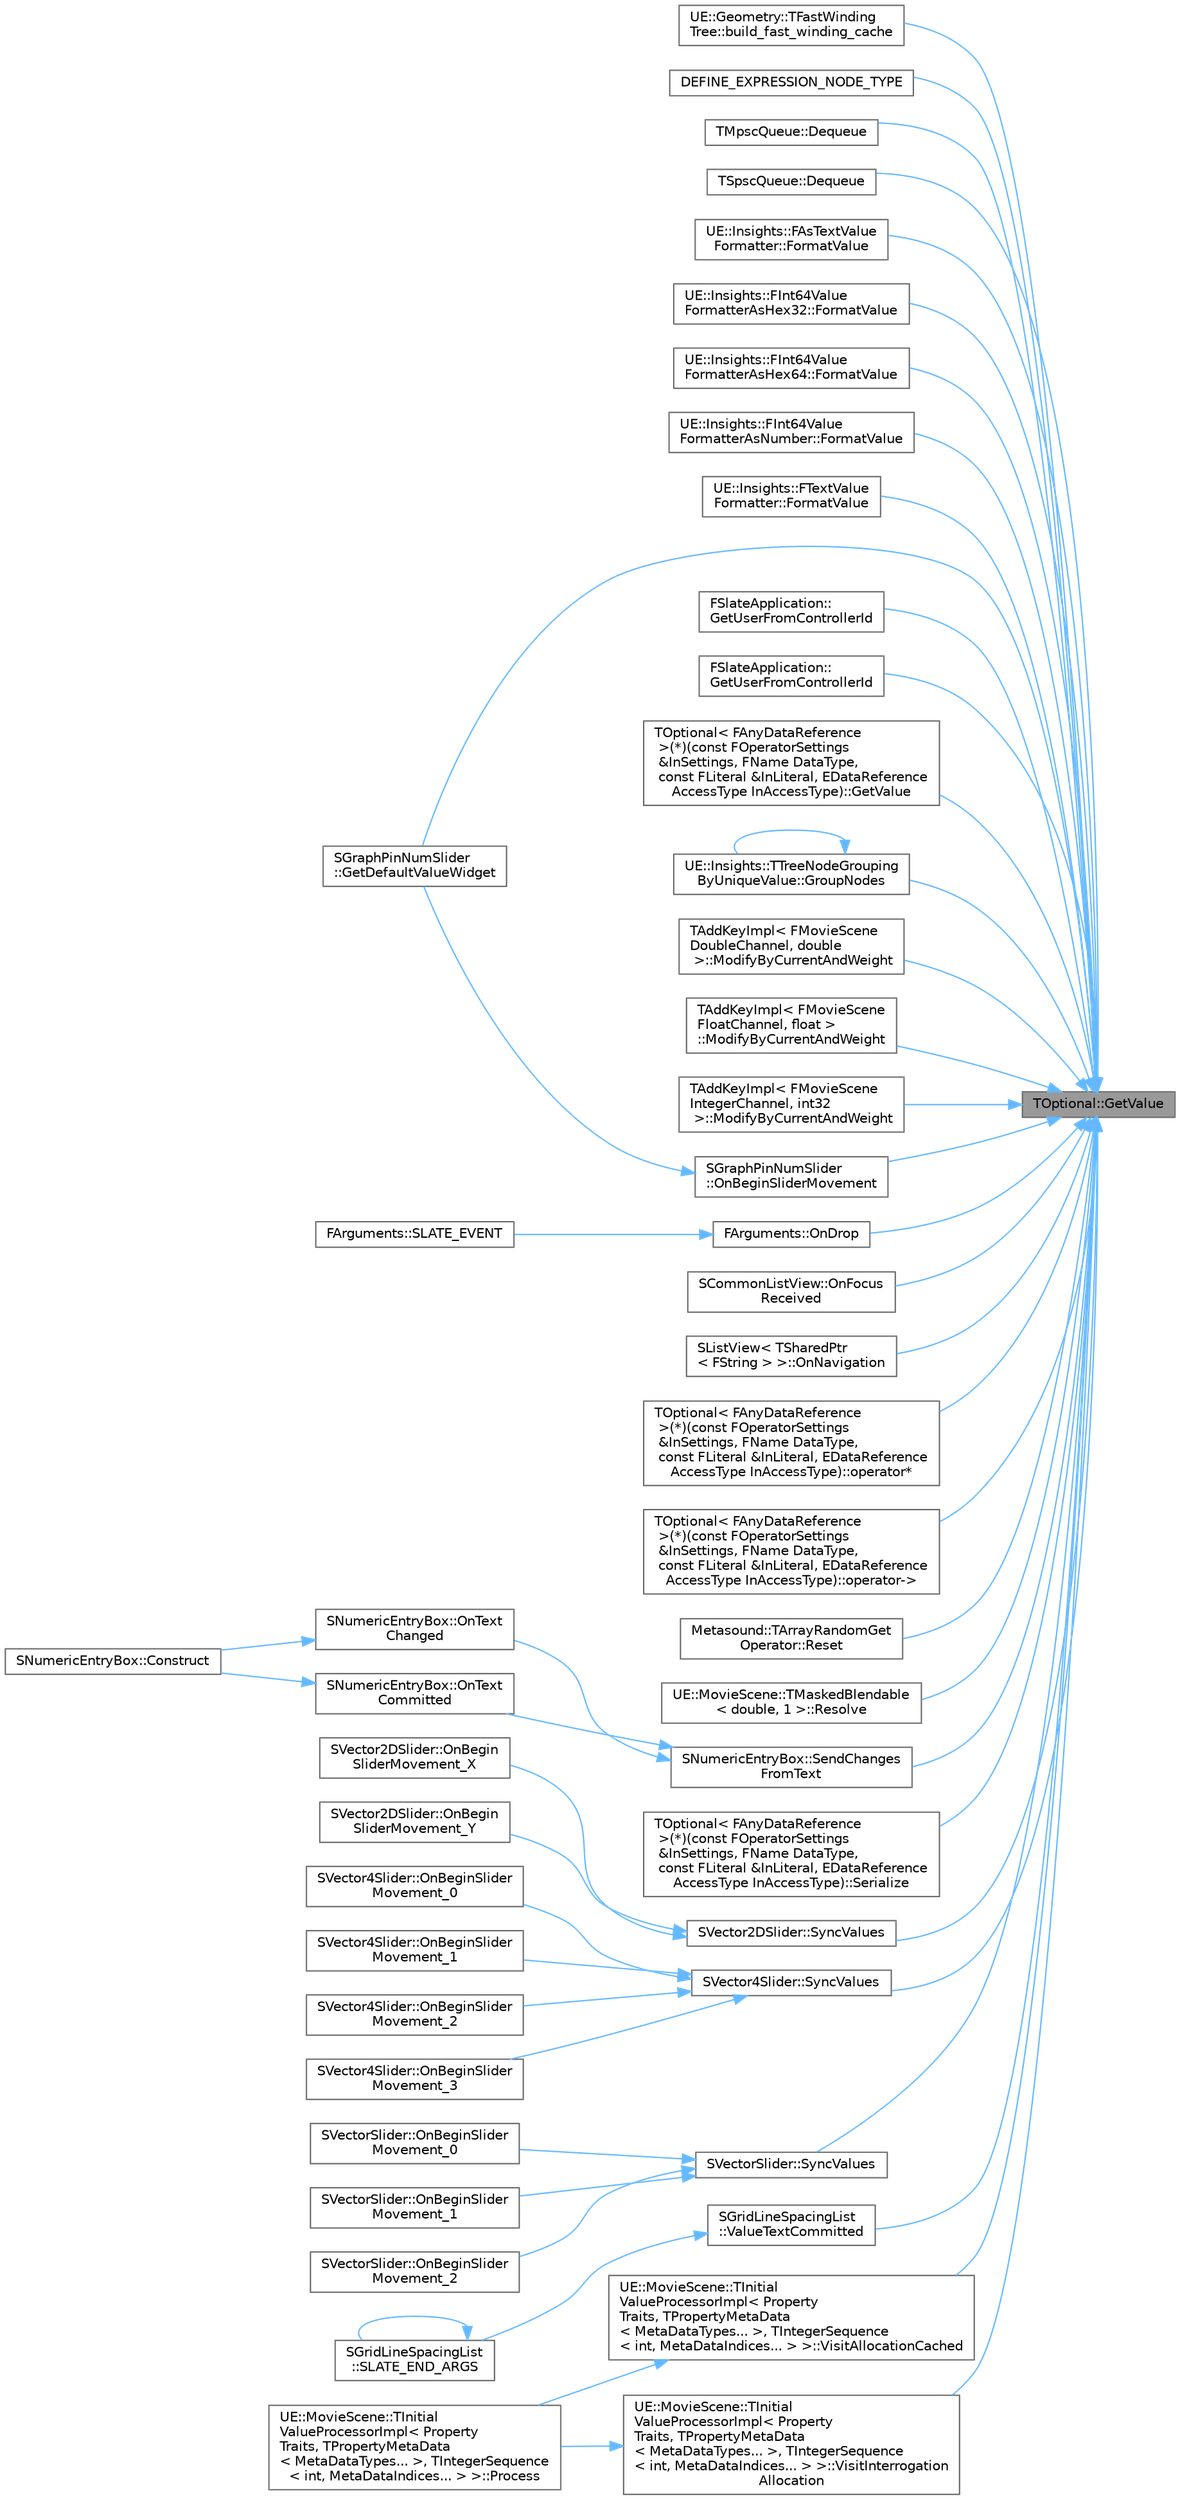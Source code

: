 digraph "TOptional::GetValue"
{
 // INTERACTIVE_SVG=YES
 // LATEX_PDF_SIZE
  bgcolor="transparent";
  edge [fontname=Helvetica,fontsize=10,labelfontname=Helvetica,labelfontsize=10];
  node [fontname=Helvetica,fontsize=10,shape=box,height=0.2,width=0.4];
  rankdir="RL";
  Node1 [id="Node000001",label="TOptional::GetValue",height=0.2,width=0.4,color="gray40", fillcolor="grey60", style="filled", fontcolor="black",tooltip=" "];
  Node1 -> Node2 [id="edge1_Node000001_Node000002",dir="back",color="steelblue1",style="solid",tooltip=" "];
  Node2 [id="Node000002",label="UE::Geometry::TFastWinding\lTree::build_fast_winding_cache",height=0.2,width=0.4,color="grey40", fillcolor="white", style="filled",URL="$dd/d0e/classUE_1_1Geometry_1_1TFastWindingTree.html#a154b56caac287a651a29ac9f8e34bca5",tooltip=" "];
  Node1 -> Node3 [id="edge2_Node000001_Node000003",dir="back",color="steelblue1",style="solid",tooltip=" "];
  Node3 [id="Node000003",label="DEFINE_EXPRESSION_NODE_TYPE",height=0.2,width=0.4,color="grey40", fillcolor="white", style="filled",URL="$d3/d5e/BasicMathExpressionEvaluator_8h.html#a481d6319481c05a71aa0575e6036a32f",tooltip=" "];
  Node1 -> Node4 [id="edge3_Node000001_Node000004",dir="back",color="steelblue1",style="solid",tooltip=" "];
  Node4 [id="Node000004",label="TMpscQueue::Dequeue",height=0.2,width=0.4,color="grey40", fillcolor="white", style="filled",URL="$d1/d90/classTMpscQueue.html#a73bb27a83f90acfe2a96cc21b681629d",tooltip=" "];
  Node1 -> Node5 [id="edge4_Node000001_Node000005",dir="back",color="steelblue1",style="solid",tooltip=" "];
  Node5 [id="Node000005",label="TSpscQueue::Dequeue",height=0.2,width=0.4,color="grey40", fillcolor="white", style="filled",URL="$df/ddd/classTSpscQueue.html#a5556748a5b55b565a91685a0cb18a3f9",tooltip=" "];
  Node1 -> Node6 [id="edge5_Node000001_Node000006",dir="back",color="steelblue1",style="solid",tooltip=" "];
  Node6 [id="Node000006",label="UE::Insights::FAsTextValue\lFormatter::FormatValue",height=0.2,width=0.4,color="grey40", fillcolor="white", style="filled",URL="$d6/ddf/classUE_1_1Insights_1_1FAsTextValueFormatter.html#ad40314967ee57f622b1f7948c201a729",tooltip=" "];
  Node1 -> Node7 [id="edge6_Node000001_Node000007",dir="back",color="steelblue1",style="solid",tooltip=" "];
  Node7 [id="Node000007",label="UE::Insights::FInt64Value\lFormatterAsHex32::FormatValue",height=0.2,width=0.4,color="grey40", fillcolor="white", style="filled",URL="$de/d29/classUE_1_1Insights_1_1FInt64ValueFormatterAsHex32.html#a804a1b18b33b45d9f32bd07f8adc5d5c",tooltip=" "];
  Node1 -> Node8 [id="edge7_Node000001_Node000008",dir="back",color="steelblue1",style="solid",tooltip=" "];
  Node8 [id="Node000008",label="UE::Insights::FInt64Value\lFormatterAsHex64::FormatValue",height=0.2,width=0.4,color="grey40", fillcolor="white", style="filled",URL="$d2/d22/classUE_1_1Insights_1_1FInt64ValueFormatterAsHex64.html#ad5aa4b1dde0dd4770fcadb23d0203734",tooltip=" "];
  Node1 -> Node9 [id="edge8_Node000001_Node000009",dir="back",color="steelblue1",style="solid",tooltip=" "];
  Node9 [id="Node000009",label="UE::Insights::FInt64Value\lFormatterAsNumber::FormatValue",height=0.2,width=0.4,color="grey40", fillcolor="white", style="filled",URL="$dc/d9e/classUE_1_1Insights_1_1FInt64ValueFormatterAsNumber.html#ab7b7fde6509011aef3f912aba45a5990",tooltip=" "];
  Node1 -> Node10 [id="edge9_Node000001_Node000010",dir="back",color="steelblue1",style="solid",tooltip=" "];
  Node10 [id="Node000010",label="UE::Insights::FTextValue\lFormatter::FormatValue",height=0.2,width=0.4,color="grey40", fillcolor="white", style="filled",URL="$d0/d94/classUE_1_1Insights_1_1FTextValueFormatter.html#ad475fdf7283022a6e79fe6abdb74e3bf",tooltip=" "];
  Node1 -> Node11 [id="edge10_Node000001_Node000011",dir="back",color="steelblue1",style="solid",tooltip=" "];
  Node11 [id="Node000011",label="SGraphPinNumSlider\l::GetDefaultValueWidget",height=0.2,width=0.4,color="grey40", fillcolor="white", style="filled",URL="$d2/d92/classSGraphPinNumSlider.html#a2a70cd205829250c266951ef60333826",tooltip="Build the widget we should put into the 'default value' space, shown when nothing connected."];
  Node1 -> Node12 [id="edge11_Node000001_Node000012",dir="back",color="steelblue1",style="solid",tooltip=" "];
  Node12 [id="Node000012",label="FSlateApplication::\lGetUserFromControllerId",height=0.2,width=0.4,color="grey40", fillcolor="white", style="filled",URL="$dc/df2/classFSlateApplication.html#a73f78c9f71c186015643eaa0b221f7b6",tooltip=" "];
  Node1 -> Node13 [id="edge12_Node000001_Node000013",dir="back",color="steelblue1",style="solid",tooltip=" "];
  Node13 [id="Node000013",label="FSlateApplication::\lGetUserFromControllerId",height=0.2,width=0.4,color="grey40", fillcolor="white", style="filled",URL="$dc/df2/classFSlateApplication.html#a8ddf978f1631661541dbad0317feb6ca",tooltip=" "];
  Node1 -> Node14 [id="edge13_Node000001_Node000014",dir="back",color="steelblue1",style="solid",tooltip=" "];
  Node14 [id="Node000014",label="TOptional\< FAnyDataReference\l \>(*)(const FOperatorSettings\l &InSettings, FName DataType,\l const FLiteral &InLiteral, EDataReference\lAccessType InAccessType)::GetValue",height=0.2,width=0.4,color="grey40", fillcolor="white", style="filled",URL="$d7/d70/structTOptional.html#a3fbb2ff2e984adef794a5d76088f3e1b",tooltip=" "];
  Node1 -> Node15 [id="edge14_Node000001_Node000015",dir="back",color="steelblue1",style="solid",tooltip=" "];
  Node15 [id="Node000015",label="UE::Insights::TTreeNodeGrouping\lByUniqueValue::GroupNodes",height=0.2,width=0.4,color="grey40", fillcolor="white", style="filled",URL="$d3/de6/classUE_1_1Insights_1_1TTreeNodeGroupingByUniqueValue.html#ac0afc0ef613ba66b5f229e76f1801856",tooltip=" "];
  Node15 -> Node15 [id="edge15_Node000015_Node000015",dir="back",color="steelblue1",style="solid",tooltip=" "];
  Node1 -> Node16 [id="edge16_Node000001_Node000016",dir="back",color="steelblue1",style="solid",tooltip=" "];
  Node16 [id="Node000016",label="TAddKeyImpl\< FMovieScene\lDoubleChannel, double\l \>::ModifyByCurrentAndWeight",height=0.2,width=0.4,color="grey40", fillcolor="white", style="filled",URL="$d5/d7e/structTAddKeyImpl_3_01FMovieSceneDoubleChannel_00_01double_01_4.html#a1daf740e165020b4cf52d0d12b9165ff",tooltip=" "];
  Node1 -> Node17 [id="edge17_Node000001_Node000017",dir="back",color="steelblue1",style="solid",tooltip=" "];
  Node17 [id="Node000017",label="TAddKeyImpl\< FMovieScene\lFloatChannel, float \>\l::ModifyByCurrentAndWeight",height=0.2,width=0.4,color="grey40", fillcolor="white", style="filled",URL="$d0/de0/structTAddKeyImpl_3_01FMovieSceneFloatChannel_00_01float_01_4.html#aa71fc192af17e294bd57ae4ec132d5ce",tooltip=" "];
  Node1 -> Node18 [id="edge18_Node000001_Node000018",dir="back",color="steelblue1",style="solid",tooltip=" "];
  Node18 [id="Node000018",label="TAddKeyImpl\< FMovieScene\lIntegerChannel, int32\l \>::ModifyByCurrentAndWeight",height=0.2,width=0.4,color="grey40", fillcolor="white", style="filled",URL="$db/d54/structTAddKeyImpl_3_01FMovieSceneIntegerChannel_00_01int32_01_4.html#a44986f798f92129ed75de2ebfb0bf68d",tooltip=" "];
  Node1 -> Node19 [id="edge19_Node000001_Node000019",dir="back",color="steelblue1",style="solid",tooltip=" "];
  Node19 [id="Node000019",label="SGraphPinNumSlider\l::OnBeginSliderMovement",height=0.2,width=0.4,color="grey40", fillcolor="white", style="filled",URL="$d2/d92/classSGraphPinNumSlider.html#aab8d3a5b18576e187ddcb4d5c467d175",tooltip="Called when the slider begins to move."];
  Node19 -> Node11 [id="edge20_Node000019_Node000011",dir="back",color="steelblue1",style="solid",tooltip=" "];
  Node1 -> Node20 [id="edge21_Node000001_Node000020",dir="back",color="steelblue1",style="solid",tooltip=" "];
  Node20 [id="Node000020",label="FArguments::OnDrop",height=0.2,width=0.4,color="grey40", fillcolor="white", style="filled",URL="$d4/dd9/classSTableRow.html#a5edea3989a5e6aba521b53fd32872ea0",tooltip=" "];
  Node20 -> Node21 [id="edge22_Node000020_Node000021",dir="back",color="steelblue1",style="solid",tooltip=" "];
  Node21 [id="Node000021",label="FArguments::SLATE_EVENT",height=0.2,width=0.4,color="grey40", fillcolor="white", style="filled",URL="$d4/dd9/classSTableRow.html#a8decdbb9db2f46ec71183212214157a3",tooltip=" "];
  Node1 -> Node22 [id="edge23_Node000001_Node000022",dir="back",color="steelblue1",style="solid",tooltip=" "];
  Node22 [id="Node000022",label="SCommonListView::OnFocus\lReceived",height=0.2,width=0.4,color="grey40", fillcolor="white", style="filled",URL="$df/d1b/classSCommonListView.html#a509980b403637a1710cb9e0cb39cea9f",tooltip="Called when focus is given to this widget."];
  Node1 -> Node23 [id="edge24_Node000001_Node000023",dir="back",color="steelblue1",style="solid",tooltip=" "];
  Node23 [id="Node000023",label="SListView\< TSharedPtr\l\< FString \> \>::OnNavigation",height=0.2,width=0.4,color="grey40", fillcolor="white", style="filled",URL="$d1/dc1/classSListView.html#ad05b2fa8b1b2fbb977499cc6b618cca2",tooltip=" "];
  Node1 -> Node24 [id="edge25_Node000001_Node000024",dir="back",color="steelblue1",style="solid",tooltip=" "];
  Node24 [id="Node000024",label="TOptional\< FAnyDataReference\l \>(*)(const FOperatorSettings\l &InSettings, FName DataType,\l const FLiteral &InLiteral, EDataReference\lAccessType InAccessType)::operator*",height=0.2,width=0.4,color="grey40", fillcolor="white", style="filled",URL="$d7/d70/structTOptional.html#a039d419b097814f7ae48c2c2150767ca",tooltip=" "];
  Node1 -> Node25 [id="edge26_Node000001_Node000025",dir="back",color="steelblue1",style="solid",tooltip=" "];
  Node25 [id="Node000025",label="TOptional\< FAnyDataReference\l \>(*)(const FOperatorSettings\l &InSettings, FName DataType,\l const FLiteral &InLiteral, EDataReference\lAccessType InAccessType)::operator-\>",height=0.2,width=0.4,color="grey40", fillcolor="white", style="filled",URL="$d7/d70/structTOptional.html#a0b6fe39b15dfaec07a8069d043ba05a2",tooltip=" "];
  Node1 -> Node26 [id="edge27_Node000001_Node000026",dir="back",color="steelblue1",style="solid",tooltip=" "];
  Node26 [id="Node000026",label="Metasound::TArrayRandomGet\lOperator::Reset",height=0.2,width=0.4,color="grey40", fillcolor="white", style="filled",URL="$d5/d6e/classMetasound_1_1TArrayRandomGetOperator.html#a05bb56069dbe73c8a781bf69750b6162",tooltip=" "];
  Node1 -> Node27 [id="edge28_Node000001_Node000027",dir="back",color="steelblue1",style="solid",tooltip=" "];
  Node27 [id="Node000027",label="UE::MovieScene::TMaskedBlendable\l\< double, 1 \>::Resolve",height=0.2,width=0.4,color="grey40", fillcolor="white", style="filled",URL="$d2/d00/structUE_1_1MovieScene_1_1TMaskedBlendable.html#a5aa2fa81400b6a395428d6cfd22342b8",tooltip=" "];
  Node1 -> Node28 [id="edge29_Node000001_Node000028",dir="back",color="steelblue1",style="solid",tooltip=" "];
  Node28 [id="Node000028",label="SNumericEntryBox::SendChanges\lFromText",height=0.2,width=0.4,color="grey40", fillcolor="white", style="filled",URL="$dc/db6/classSNumericEntryBox.html#acd596fa51b1a4ccfffbb1b000361761e",tooltip="Calls the value commit or changed delegate set for this box when the value is set from a string."];
  Node28 -> Node29 [id="edge30_Node000028_Node000029",dir="back",color="steelblue1",style="solid",tooltip=" "];
  Node29 [id="Node000029",label="SNumericEntryBox::OnText\lChanged",height=0.2,width=0.4,color="grey40", fillcolor="white", style="filled",URL="$dc/db6/classSNumericEntryBox.html#a2cb6afa237def700f49691f4adbd3132",tooltip="Called when the text changes in the text box."];
  Node29 -> Node30 [id="edge31_Node000029_Node000030",dir="back",color="steelblue1",style="solid",tooltip=" "];
  Node30 [id="Node000030",label="SNumericEntryBox::Construct",height=0.2,width=0.4,color="grey40", fillcolor="white", style="filled",URL="$dc/db6/classSNumericEntryBox.html#ac1fba69ed00d8a96e9b80d71e9cb7c52",tooltip=" "];
  Node28 -> Node31 [id="edge32_Node000028_Node000031",dir="back",color="steelblue1",style="solid",tooltip=" "];
  Node31 [id="Node000031",label="SNumericEntryBox::OnText\lCommitted",height=0.2,width=0.4,color="grey40", fillcolor="white", style="filled",URL="$dc/db6/classSNumericEntryBox.html#ae5271a867b1aa20c06d5877a6c9e5813",tooltip="Called when the text is committed from the text box."];
  Node31 -> Node30 [id="edge33_Node000031_Node000030",dir="back",color="steelblue1",style="solid",tooltip=" "];
  Node1 -> Node32 [id="edge34_Node000001_Node000032",dir="back",color="steelblue1",style="solid",tooltip=" "];
  Node32 [id="Node000032",label="TOptional\< FAnyDataReference\l \>(*)(const FOperatorSettings\l &InSettings, FName DataType,\l const FLiteral &InLiteral, EDataReference\lAccessType InAccessType)::Serialize",height=0.2,width=0.4,color="grey40", fillcolor="white", style="filled",URL="$d7/d70/structTOptional.html#a120e6c4d5e957d4399dd6c97c9eda3c1",tooltip=" "];
  Node1 -> Node33 [id="edge35_Node000001_Node000033",dir="back",color="steelblue1",style="solid",tooltip=" "];
  Node33 [id="Node000033",label="SVector2DSlider::SyncValues",height=0.2,width=0.4,color="grey40", fillcolor="white", style="filled",URL="$d0/d1b/classSVector2DSlider.html#adcf4d46900b59c9d832e66efc27ce6d6",tooltip=" "];
  Node33 -> Node34 [id="edge36_Node000033_Node000034",dir="back",color="steelblue1",style="solid",tooltip=" "];
  Node34 [id="Node000034",label="SVector2DSlider::OnBegin\lSliderMovement_X",height=0.2,width=0.4,color="grey40", fillcolor="white", style="filled",URL="$d0/d1b/classSVector2DSlider.html#a6b40f0a9a19a1edc644e725f8edfaf23",tooltip="Called when the slider begins to move."];
  Node33 -> Node35 [id="edge37_Node000033_Node000035",dir="back",color="steelblue1",style="solid",tooltip=" "];
  Node35 [id="Node000035",label="SVector2DSlider::OnBegin\lSliderMovement_Y",height=0.2,width=0.4,color="grey40", fillcolor="white", style="filled",URL="$d0/d1b/classSVector2DSlider.html#a36ec2f7a3ee8fa859860a38d42412bf3",tooltip="Called when the slider begins to move."];
  Node1 -> Node36 [id="edge38_Node000001_Node000036",dir="back",color="steelblue1",style="solid",tooltip=" "];
  Node36 [id="Node000036",label="SVector4Slider::SyncValues",height=0.2,width=0.4,color="grey40", fillcolor="white", style="filled",URL="$d7/dfe/classSVector4Slider.html#adfa6e473c206b01177b4def9da915f24",tooltip=" "];
  Node36 -> Node37 [id="edge39_Node000036_Node000037",dir="back",color="steelblue1",style="solid",tooltip=" "];
  Node37 [id="Node000037",label="SVector4Slider::OnBeginSlider\lMovement_0",height=0.2,width=0.4,color="grey40", fillcolor="white", style="filled",URL="$d7/dfe/classSVector4Slider.html#aaa7f038a68d023374d56a2062b382320",tooltip="Called when the slider begins to move."];
  Node36 -> Node38 [id="edge40_Node000036_Node000038",dir="back",color="steelblue1",style="solid",tooltip=" "];
  Node38 [id="Node000038",label="SVector4Slider::OnBeginSlider\lMovement_1",height=0.2,width=0.4,color="grey40", fillcolor="white", style="filled",URL="$d7/dfe/classSVector4Slider.html#a700403d23972517842f3765116a48317",tooltip="Called when the slider begins to move."];
  Node36 -> Node39 [id="edge41_Node000036_Node000039",dir="back",color="steelblue1",style="solid",tooltip=" "];
  Node39 [id="Node000039",label="SVector4Slider::OnBeginSlider\lMovement_2",height=0.2,width=0.4,color="grey40", fillcolor="white", style="filled",URL="$d7/dfe/classSVector4Slider.html#ad11605120805915cfc7c8a5ef01fba1c",tooltip="Called when the slider begins to move."];
  Node36 -> Node40 [id="edge42_Node000036_Node000040",dir="back",color="steelblue1",style="solid",tooltip=" "];
  Node40 [id="Node000040",label="SVector4Slider::OnBeginSlider\lMovement_3",height=0.2,width=0.4,color="grey40", fillcolor="white", style="filled",URL="$d7/dfe/classSVector4Slider.html#a647981c39fe99bce56e7790fbe6df8bc",tooltip="Called when the slider begins to move."];
  Node1 -> Node41 [id="edge43_Node000001_Node000041",dir="back",color="steelblue1",style="solid",tooltip=" "];
  Node41 [id="Node000041",label="SVectorSlider::SyncValues",height=0.2,width=0.4,color="grey40", fillcolor="white", style="filled",URL="$d9/df7/classSVectorSlider.html#a15677cef4a901a152971fbe4d69d0f50",tooltip=" "];
  Node41 -> Node42 [id="edge44_Node000041_Node000042",dir="back",color="steelblue1",style="solid",tooltip=" "];
  Node42 [id="Node000042",label="SVectorSlider::OnBeginSlider\lMovement_0",height=0.2,width=0.4,color="grey40", fillcolor="white", style="filled",URL="$d9/df7/classSVectorSlider.html#a9561f88751fbb1309dd56ca4e9217eb8",tooltip="Called when the slider begins to move."];
  Node41 -> Node43 [id="edge45_Node000041_Node000043",dir="back",color="steelblue1",style="solid",tooltip=" "];
  Node43 [id="Node000043",label="SVectorSlider::OnBeginSlider\lMovement_1",height=0.2,width=0.4,color="grey40", fillcolor="white", style="filled",URL="$d9/df7/classSVectorSlider.html#ae063590cf87e9664a5d3bdd2a12212ba",tooltip="Called when the slider begins to move."];
  Node41 -> Node44 [id="edge46_Node000041_Node000044",dir="back",color="steelblue1",style="solid",tooltip=" "];
  Node44 [id="Node000044",label="SVectorSlider::OnBeginSlider\lMovement_2",height=0.2,width=0.4,color="grey40", fillcolor="white", style="filled",URL="$d9/df7/classSVectorSlider.html#a2147126dfa8c60137143089803aa0be1",tooltip="Called when the slider begins to move."];
  Node1 -> Node45 [id="edge47_Node000001_Node000045",dir="back",color="steelblue1",style="solid",tooltip=" "];
  Node45 [id="Node000045",label="SGridLineSpacingList\l::ValueTextCommitted",height=0.2,width=0.4,color="grey40", fillcolor="white", style="filled",URL="$da/d6b/classSGridLineSpacingList.html#aa9688a2cae88121aae0ef7d63bc3e329",tooltip=" "];
  Node45 -> Node46 [id="edge48_Node000045_Node000046",dir="back",color="steelblue1",style="solid",tooltip=" "];
  Node46 [id="Node000046",label="SGridLineSpacingList\l::SLATE_END_ARGS",height=0.2,width=0.4,color="grey40", fillcolor="white", style="filled",URL="$da/d6b/classSGridLineSpacingList.html#a5bb7cffc7fd25f53157c2f1671096ac5",tooltip=" "];
  Node46 -> Node46 [id="edge49_Node000046_Node000046",dir="back",color="steelblue1",style="solid",tooltip=" "];
  Node1 -> Node47 [id="edge50_Node000001_Node000047",dir="back",color="steelblue1",style="solid",tooltip=" "];
  Node47 [id="Node000047",label="UE::MovieScene::TInitial\lValueProcessorImpl\< Property\lTraits, TPropertyMetaData\l\< MetaDataTypes... \>, TIntegerSequence\l\< int, MetaDataIndices... \> \>::VisitAllocationCached",height=0.2,width=0.4,color="grey40", fillcolor="white", style="filled",URL="$d1/df1/structUE_1_1MovieScene_1_1TInitialValueProcessorImpl_3_01PropertyTraits_00_01TPropertyMetaData_3d6d9288da497cc6bc774fdcceb18b2e0.html#a897dd6048c72baf5dc853c4e91188417",tooltip=" "];
  Node47 -> Node48 [id="edge51_Node000047_Node000048",dir="back",color="steelblue1",style="solid",tooltip=" "];
  Node48 [id="Node000048",label="UE::MovieScene::TInitial\lValueProcessorImpl\< Property\lTraits, TPropertyMetaData\l\< MetaDataTypes... \>, TIntegerSequence\l\< int, MetaDataIndices... \> \>::Process",height=0.2,width=0.4,color="grey40", fillcolor="white", style="filled",URL="$d1/df1/structUE_1_1MovieScene_1_1TInitialValueProcessorImpl_3_01PropertyTraits_00_01TPropertyMetaData_3d6d9288da497cc6bc774fdcceb18b2e0.html#a8981532f4d441da1ba1b42050b82bada",tooltip="Process all initial values for the specified allocation."];
  Node1 -> Node49 [id="edge52_Node000001_Node000049",dir="back",color="steelblue1",style="solid",tooltip=" "];
  Node49 [id="Node000049",label="UE::MovieScene::TInitial\lValueProcessorImpl\< Property\lTraits, TPropertyMetaData\l\< MetaDataTypes... \>, TIntegerSequence\l\< int, MetaDataIndices... \> \>::VisitInterrogation\lAllocation",height=0.2,width=0.4,color="grey40", fillcolor="white", style="filled",URL="$d1/df1/structUE_1_1MovieScene_1_1TInitialValueProcessorImpl_3_01PropertyTraits_00_01TPropertyMetaData_3d6d9288da497cc6bc774fdcceb18b2e0.html#a6b7cfe89c746511190c61a2ccd5d31e8",tooltip=" "];
  Node49 -> Node48 [id="edge53_Node000049_Node000048",dir="back",color="steelblue1",style="solid",tooltip=" "];
}
